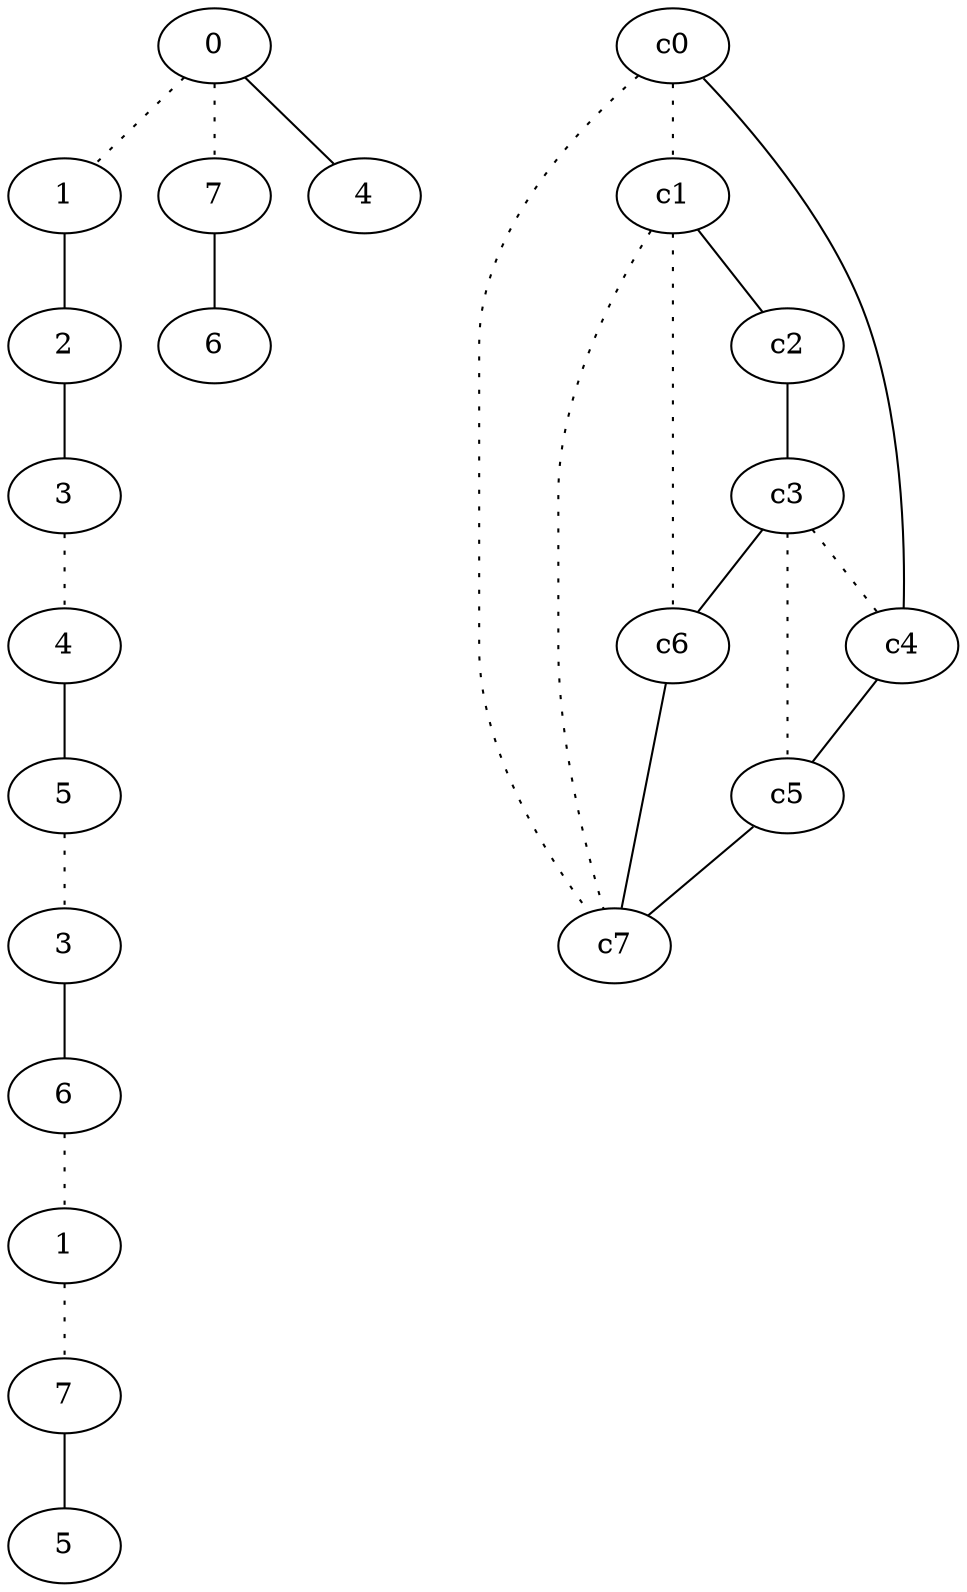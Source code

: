 graph {
a0[label=0];
a1[label=1];
a2[label=2];
a3[label=3];
a4[label=4];
a5[label=5];
a6[label=3];
a7[label=6];
a8[label=1];
a9[label=7];
a10[label=5];
a11[label=7];
a12[label=6];
a13[label=4];
a0 -- a1 [style=dotted];
a0 -- a11 [style=dotted];
a0 -- a13;
a1 -- a2;
a2 -- a3;
a3 -- a4 [style=dotted];
a4 -- a5;
a5 -- a6 [style=dotted];
a6 -- a7;
a7 -- a8 [style=dotted];
a8 -- a9 [style=dotted];
a9 -- a10;
a11 -- a12;
c0 -- c1 [style=dotted];
c0 -- c4;
c0 -- c7 [style=dotted];
c1 -- c2;
c1 -- c6 [style=dotted];
c1 -- c7 [style=dotted];
c2 -- c3;
c3 -- c4 [style=dotted];
c3 -- c5 [style=dotted];
c3 -- c6;
c4 -- c5;
c5 -- c7;
c6 -- c7;
}
